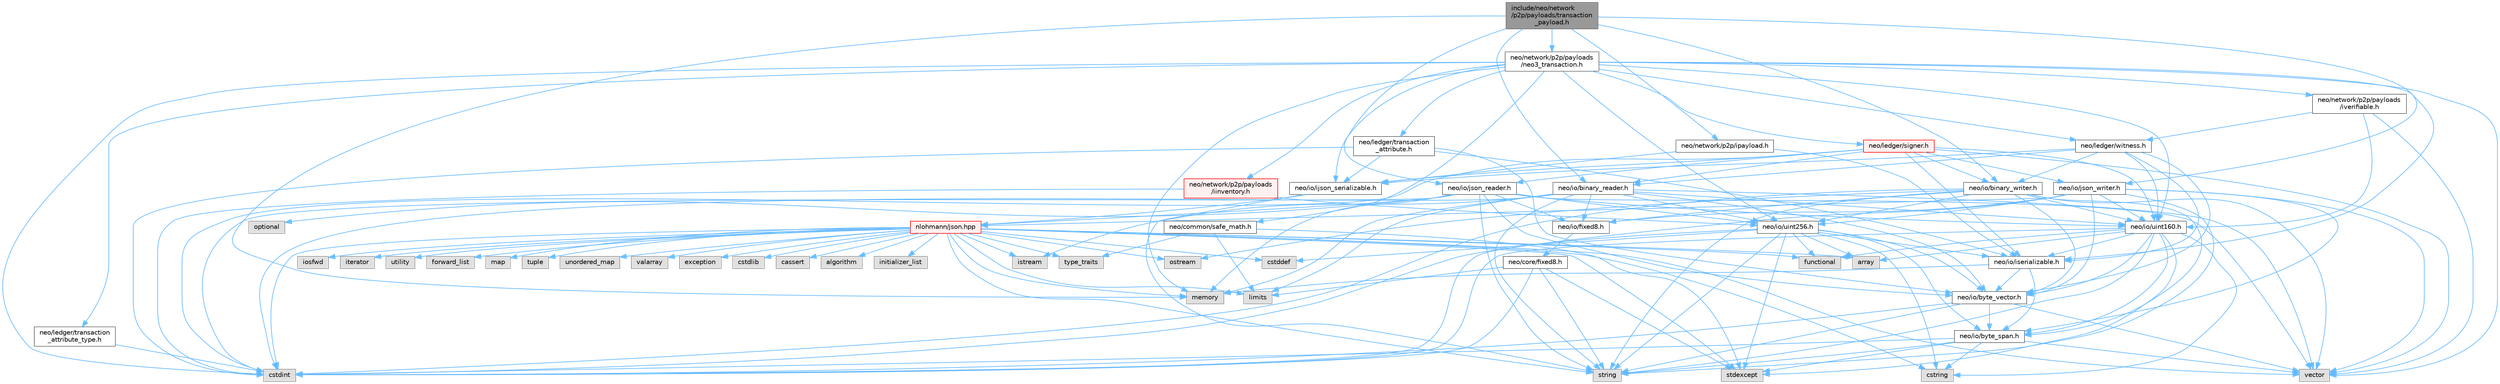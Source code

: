 digraph "include/neo/network/p2p/payloads/transaction_payload.h"
{
 // LATEX_PDF_SIZE
  bgcolor="transparent";
  edge [fontname=Helvetica,fontsize=10,labelfontname=Helvetica,labelfontsize=10];
  node [fontname=Helvetica,fontsize=10,shape=box,height=0.2,width=0.4];
  Node1 [id="Node000001",label="include/neo/network\l/p2p/payloads/transaction\l_payload.h",height=0.2,width=0.4,color="gray40", fillcolor="grey60", style="filled", fontcolor="black",tooltip=" "];
  Node1 -> Node2 [id="edge154_Node000001_Node000002",color="steelblue1",style="solid",tooltip=" "];
  Node2 [id="Node000002",label="neo/io/binary_reader.h",height=0.2,width=0.4,color="grey40", fillcolor="white", style="filled",URL="$binary__reader_8h.html",tooltip=" "];
  Node2 -> Node3 [id="edge155_Node000002_Node000003",color="steelblue1",style="solid",tooltip=" "];
  Node3 [id="Node000003",label="neo/io/byte_vector.h",height=0.2,width=0.4,color="grey40", fillcolor="white", style="filled",URL="$io_2byte__vector_8h.html",tooltip=" "];
  Node3 -> Node4 [id="edge156_Node000003_Node000004",color="steelblue1",style="solid",tooltip=" "];
  Node4 [id="Node000004",label="neo/io/byte_span.h",height=0.2,width=0.4,color="grey40", fillcolor="white", style="filled",URL="$io_2byte__span_8h.html",tooltip=" "];
  Node4 -> Node5 [id="edge157_Node000004_Node000005",color="steelblue1",style="solid",tooltip=" "];
  Node5 [id="Node000005",label="cstdint",height=0.2,width=0.4,color="grey60", fillcolor="#E0E0E0", style="filled",tooltip=" "];
  Node4 -> Node6 [id="edge158_Node000004_Node000006",color="steelblue1",style="solid",tooltip=" "];
  Node6 [id="Node000006",label="cstring",height=0.2,width=0.4,color="grey60", fillcolor="#E0E0E0", style="filled",tooltip=" "];
  Node4 -> Node7 [id="edge159_Node000004_Node000007",color="steelblue1",style="solid",tooltip=" "];
  Node7 [id="Node000007",label="stdexcept",height=0.2,width=0.4,color="grey60", fillcolor="#E0E0E0", style="filled",tooltip=" "];
  Node4 -> Node8 [id="edge160_Node000004_Node000008",color="steelblue1",style="solid",tooltip=" "];
  Node8 [id="Node000008",label="string",height=0.2,width=0.4,color="grey60", fillcolor="#E0E0E0", style="filled",tooltip=" "];
  Node4 -> Node9 [id="edge161_Node000004_Node000009",color="steelblue1",style="solid",tooltip=" "];
  Node9 [id="Node000009",label="vector",height=0.2,width=0.4,color="grey60", fillcolor="#E0E0E0", style="filled",tooltip=" "];
  Node3 -> Node5 [id="edge162_Node000003_Node000005",color="steelblue1",style="solid",tooltip=" "];
  Node3 -> Node8 [id="edge163_Node000003_Node000008",color="steelblue1",style="solid",tooltip=" "];
  Node3 -> Node9 [id="edge164_Node000003_Node000009",color="steelblue1",style="solid",tooltip=" "];
  Node2 -> Node10 [id="edge165_Node000002_Node000010",color="steelblue1",style="solid",tooltip=" "];
  Node10 [id="Node000010",label="neo/io/fixed8.h",height=0.2,width=0.4,color="grey40", fillcolor="white", style="filled",URL="$io_2fixed8_8h.html",tooltip=" "];
  Node10 -> Node11 [id="edge166_Node000010_Node000011",color="steelblue1",style="solid",tooltip=" "];
  Node11 [id="Node000011",label="neo/core/fixed8.h",height=0.2,width=0.4,color="grey40", fillcolor="white", style="filled",URL="$core_2fixed8_8h.html",tooltip=" "];
  Node11 -> Node5 [id="edge167_Node000011_Node000005",color="steelblue1",style="solid",tooltip=" "];
  Node11 -> Node12 [id="edge168_Node000011_Node000012",color="steelblue1",style="solid",tooltip=" "];
  Node12 [id="Node000012",label="limits",height=0.2,width=0.4,color="grey60", fillcolor="#E0E0E0", style="filled",tooltip=" "];
  Node11 -> Node7 [id="edge169_Node000011_Node000007",color="steelblue1",style="solid",tooltip=" "];
  Node11 -> Node8 [id="edge170_Node000011_Node000008",color="steelblue1",style="solid",tooltip=" "];
  Node2 -> Node13 [id="edge171_Node000002_Node000013",color="steelblue1",style="solid",tooltip=" "];
  Node13 [id="Node000013",label="neo/io/uint160.h",height=0.2,width=0.4,color="grey40", fillcolor="white", style="filled",URL="$uint160_8h.html",tooltip=" "];
  Node13 -> Node4 [id="edge172_Node000013_Node000004",color="steelblue1",style="solid",tooltip=" "];
  Node13 -> Node3 [id="edge173_Node000013_Node000003",color="steelblue1",style="solid",tooltip=" "];
  Node13 -> Node14 [id="edge174_Node000013_Node000014",color="steelblue1",style="solid",tooltip=" "];
  Node14 [id="Node000014",label="neo/io/iserializable.h",height=0.2,width=0.4,color="grey40", fillcolor="white", style="filled",URL="$iserializable_8h.html",tooltip=" "];
  Node14 -> Node4 [id="edge175_Node000014_Node000004",color="steelblue1",style="solid",tooltip=" "];
  Node14 -> Node3 [id="edge176_Node000014_Node000003",color="steelblue1",style="solid",tooltip=" "];
  Node14 -> Node15 [id="edge177_Node000014_Node000015",color="steelblue1",style="solid",tooltip=" "];
  Node15 [id="Node000015",label="memory",height=0.2,width=0.4,color="grey60", fillcolor="#E0E0E0", style="filled",tooltip=" "];
  Node13 -> Node16 [id="edge178_Node000013_Node000016",color="steelblue1",style="solid",tooltip=" "];
  Node16 [id="Node000016",label="array",height=0.2,width=0.4,color="grey60", fillcolor="#E0E0E0", style="filled",tooltip=" "];
  Node13 -> Node5 [id="edge179_Node000013_Node000005",color="steelblue1",style="solid",tooltip=" "];
  Node13 -> Node6 [id="edge180_Node000013_Node000006",color="steelblue1",style="solid",tooltip=" "];
  Node13 -> Node17 [id="edge181_Node000013_Node000017",color="steelblue1",style="solid",tooltip=" "];
  Node17 [id="Node000017",label="functional",height=0.2,width=0.4,color="grey60", fillcolor="#E0E0E0", style="filled",tooltip=" "];
  Node13 -> Node7 [id="edge182_Node000013_Node000007",color="steelblue1",style="solid",tooltip=" "];
  Node13 -> Node8 [id="edge183_Node000013_Node000008",color="steelblue1",style="solid",tooltip=" "];
  Node2 -> Node18 [id="edge184_Node000002_Node000018",color="steelblue1",style="solid",tooltip=" "];
  Node18 [id="Node000018",label="neo/io/uint256.h",height=0.2,width=0.4,color="grey40", fillcolor="white", style="filled",URL="$uint256_8h.html",tooltip=" "];
  Node18 -> Node4 [id="edge185_Node000018_Node000004",color="steelblue1",style="solid",tooltip=" "];
  Node18 -> Node3 [id="edge186_Node000018_Node000003",color="steelblue1",style="solid",tooltip=" "];
  Node18 -> Node14 [id="edge187_Node000018_Node000014",color="steelblue1",style="solid",tooltip=" "];
  Node18 -> Node16 [id="edge188_Node000018_Node000016",color="steelblue1",style="solid",tooltip=" "];
  Node18 -> Node19 [id="edge189_Node000018_Node000019",color="steelblue1",style="solid",tooltip=" "];
  Node19 [id="Node000019",label="cstddef",height=0.2,width=0.4,color="grey60", fillcolor="#E0E0E0", style="filled",tooltip=" "];
  Node18 -> Node5 [id="edge190_Node000018_Node000005",color="steelblue1",style="solid",tooltip=" "];
  Node18 -> Node6 [id="edge191_Node000018_Node000006",color="steelblue1",style="solid",tooltip=" "];
  Node18 -> Node17 [id="edge192_Node000018_Node000017",color="steelblue1",style="solid",tooltip=" "];
  Node18 -> Node7 [id="edge193_Node000018_Node000007",color="steelblue1",style="solid",tooltip=" "];
  Node18 -> Node8 [id="edge194_Node000018_Node000008",color="steelblue1",style="solid",tooltip=" "];
  Node2 -> Node5 [id="edge195_Node000002_Node000005",color="steelblue1",style="solid",tooltip=" "];
  Node2 -> Node20 [id="edge196_Node000002_Node000020",color="steelblue1",style="solid",tooltip=" "];
  Node20 [id="Node000020",label="istream",height=0.2,width=0.4,color="grey60", fillcolor="#E0E0E0", style="filled",tooltip=" "];
  Node2 -> Node12 [id="edge197_Node000002_Node000012",color="steelblue1",style="solid",tooltip=" "];
  Node2 -> Node15 [id="edge198_Node000002_Node000015",color="steelblue1",style="solid",tooltip=" "];
  Node2 -> Node8 [id="edge199_Node000002_Node000008",color="steelblue1",style="solid",tooltip=" "];
  Node2 -> Node9 [id="edge200_Node000002_Node000009",color="steelblue1",style="solid",tooltip=" "];
  Node1 -> Node21 [id="edge201_Node000001_Node000021",color="steelblue1",style="solid",tooltip=" "];
  Node21 [id="Node000021",label="neo/io/binary_writer.h",height=0.2,width=0.4,color="grey40", fillcolor="white", style="filled",URL="$binary__writer_8h.html",tooltip=" "];
  Node21 -> Node4 [id="edge202_Node000021_Node000004",color="steelblue1",style="solid",tooltip=" "];
  Node21 -> Node3 [id="edge203_Node000021_Node000003",color="steelblue1",style="solid",tooltip=" "];
  Node21 -> Node10 [id="edge204_Node000021_Node000010",color="steelblue1",style="solid",tooltip=" "];
  Node21 -> Node13 [id="edge205_Node000021_Node000013",color="steelblue1",style="solid",tooltip=" "];
  Node21 -> Node18 [id="edge206_Node000021_Node000018",color="steelblue1",style="solid",tooltip=" "];
  Node21 -> Node5 [id="edge207_Node000021_Node000005",color="steelblue1",style="solid",tooltip=" "];
  Node21 -> Node22 [id="edge208_Node000021_Node000022",color="steelblue1",style="solid",tooltip=" "];
  Node22 [id="Node000022",label="ostream",height=0.2,width=0.4,color="grey60", fillcolor="#E0E0E0", style="filled",tooltip=" "];
  Node21 -> Node8 [id="edge209_Node000021_Node000008",color="steelblue1",style="solid",tooltip=" "];
  Node21 -> Node9 [id="edge210_Node000021_Node000009",color="steelblue1",style="solid",tooltip=" "];
  Node1 -> Node23 [id="edge211_Node000001_Node000023",color="steelblue1",style="solid",tooltip=" "];
  Node23 [id="Node000023",label="neo/io/json_reader.h",height=0.2,width=0.4,color="grey40", fillcolor="white", style="filled",URL="$json__reader_8h.html",tooltip=" "];
  Node23 -> Node3 [id="edge212_Node000023_Node000003",color="steelblue1",style="solid",tooltip=" "];
  Node23 -> Node10 [id="edge213_Node000023_Node000010",color="steelblue1",style="solid",tooltip=" "];
  Node23 -> Node13 [id="edge214_Node000023_Node000013",color="steelblue1",style="solid",tooltip=" "];
  Node23 -> Node18 [id="edge215_Node000023_Node000018",color="steelblue1",style="solid",tooltip=" "];
  Node23 -> Node5 [id="edge216_Node000023_Node000005",color="steelblue1",style="solid",tooltip=" "];
  Node23 -> Node15 [id="edge217_Node000023_Node000015",color="steelblue1",style="solid",tooltip=" "];
  Node23 -> Node24 [id="edge218_Node000023_Node000024",color="steelblue1",style="solid",tooltip=" "];
  Node24 [id="Node000024",label="nlohmann/json.hpp",height=0.2,width=0.4,color="red", fillcolor="#FFF0F0", style="filled",URL="$json_8hpp.html",tooltip=" "];
  Node24 -> Node25 [id="edge219_Node000024_Node000025",color="steelblue1",style="solid",tooltip=" "];
  Node25 [id="Node000025",label="algorithm",height=0.2,width=0.4,color="grey60", fillcolor="#E0E0E0", style="filled",tooltip=" "];
  Node24 -> Node19 [id="edge220_Node000024_Node000019",color="steelblue1",style="solid",tooltip=" "];
  Node24 -> Node17 [id="edge221_Node000024_Node000017",color="steelblue1",style="solid",tooltip=" "];
  Node24 -> Node26 [id="edge222_Node000024_Node000026",color="steelblue1",style="solid",tooltip=" "];
  Node26 [id="Node000026",label="initializer_list",height=0.2,width=0.4,color="grey60", fillcolor="#E0E0E0", style="filled",tooltip=" "];
  Node24 -> Node27 [id="edge223_Node000024_Node000027",color="steelblue1",style="solid",tooltip=" "];
  Node27 [id="Node000027",label="iosfwd",height=0.2,width=0.4,color="grey60", fillcolor="#E0E0E0", style="filled",tooltip=" "];
  Node24 -> Node28 [id="edge224_Node000024_Node000028",color="steelblue1",style="solid",tooltip=" "];
  Node28 [id="Node000028",label="iterator",height=0.2,width=0.4,color="grey60", fillcolor="#E0E0E0", style="filled",tooltip=" "];
  Node24 -> Node15 [id="edge225_Node000024_Node000015",color="steelblue1",style="solid",tooltip=" "];
  Node24 -> Node8 [id="edge226_Node000024_Node000008",color="steelblue1",style="solid",tooltip=" "];
  Node24 -> Node29 [id="edge227_Node000024_Node000029",color="steelblue1",style="solid",tooltip=" "];
  Node29 [id="Node000029",label="utility",height=0.2,width=0.4,color="grey60", fillcolor="#E0E0E0", style="filled",tooltip=" "];
  Node24 -> Node9 [id="edge228_Node000024_Node000009",color="steelblue1",style="solid",tooltip=" "];
  Node24 -> Node16 [id="edge229_Node000024_Node000016",color="steelblue1",style="solid",tooltip=" "];
  Node24 -> Node30 [id="edge230_Node000024_Node000030",color="steelblue1",style="solid",tooltip=" "];
  Node30 [id="Node000030",label="forward_list",height=0.2,width=0.4,color="grey60", fillcolor="#E0E0E0", style="filled",tooltip=" "];
  Node24 -> Node31 [id="edge231_Node000024_Node000031",color="steelblue1",style="solid",tooltip=" "];
  Node31 [id="Node000031",label="map",height=0.2,width=0.4,color="grey60", fillcolor="#E0E0E0", style="filled",tooltip=" "];
  Node24 -> Node32 [id="edge232_Node000024_Node000032",color="steelblue1",style="solid",tooltip=" "];
  Node32 [id="Node000032",label="tuple",height=0.2,width=0.4,color="grey60", fillcolor="#E0E0E0", style="filled",tooltip=" "];
  Node24 -> Node33 [id="edge233_Node000024_Node000033",color="steelblue1",style="solid",tooltip=" "];
  Node33 [id="Node000033",label="type_traits",height=0.2,width=0.4,color="grey60", fillcolor="#E0E0E0", style="filled",tooltip=" "];
  Node24 -> Node34 [id="edge234_Node000024_Node000034",color="steelblue1",style="solid",tooltip=" "];
  Node34 [id="Node000034",label="unordered_map",height=0.2,width=0.4,color="grey60", fillcolor="#E0E0E0", style="filled",tooltip=" "];
  Node24 -> Node35 [id="edge235_Node000024_Node000035",color="steelblue1",style="solid",tooltip=" "];
  Node35 [id="Node000035",label="valarray",height=0.2,width=0.4,color="grey60", fillcolor="#E0E0E0", style="filled",tooltip=" "];
  Node24 -> Node36 [id="edge236_Node000024_Node000036",color="steelblue1",style="solid",tooltip=" "];
  Node36 [id="Node000036",label="exception",height=0.2,width=0.4,color="grey60", fillcolor="#E0E0E0", style="filled",tooltip=" "];
  Node24 -> Node7 [id="edge237_Node000024_Node000007",color="steelblue1",style="solid",tooltip=" "];
  Node24 -> Node5 [id="edge238_Node000024_Node000005",color="steelblue1",style="solid",tooltip=" "];
  Node24 -> Node37 [id="edge239_Node000024_Node000037",color="steelblue1",style="solid",tooltip=" "];
  Node37 [id="Node000037",label="cstdlib",height=0.2,width=0.4,color="grey60", fillcolor="#E0E0E0", style="filled",tooltip=" "];
  Node24 -> Node38 [id="edge240_Node000024_Node000038",color="steelblue1",style="solid",tooltip=" "];
  Node38 [id="Node000038",label="cassert",height=0.2,width=0.4,color="grey60", fillcolor="#E0E0E0", style="filled",tooltip=" "];
  Node24 -> Node12 [id="edge241_Node000024_Node000012",color="steelblue1",style="solid",tooltip=" "];
  Node24 -> Node6 [id="edge242_Node000024_Node000006",color="steelblue1",style="solid",tooltip=" "];
  Node24 -> Node20 [id="edge243_Node000024_Node000020",color="steelblue1",style="solid",tooltip=" "];
  Node24 -> Node22 [id="edge244_Node000024_Node000022",color="steelblue1",style="solid",tooltip=" "];
  Node23 -> Node47 [id="edge245_Node000023_Node000047",color="steelblue1",style="solid",tooltip=" "];
  Node47 [id="Node000047",label="optional",height=0.2,width=0.4,color="grey60", fillcolor="#E0E0E0", style="filled",tooltip=" "];
  Node23 -> Node8 [id="edge246_Node000023_Node000008",color="steelblue1",style="solid",tooltip=" "];
  Node23 -> Node9 [id="edge247_Node000023_Node000009",color="steelblue1",style="solid",tooltip=" "];
  Node1 -> Node48 [id="edge248_Node000001_Node000048",color="steelblue1",style="solid",tooltip=" "];
  Node48 [id="Node000048",label="neo/io/json_writer.h",height=0.2,width=0.4,color="grey40", fillcolor="white", style="filled",URL="$json__writer_8h.html",tooltip=" "];
  Node48 -> Node4 [id="edge249_Node000048_Node000004",color="steelblue1",style="solid",tooltip=" "];
  Node48 -> Node3 [id="edge250_Node000048_Node000003",color="steelblue1",style="solid",tooltip=" "];
  Node48 -> Node10 [id="edge251_Node000048_Node000010",color="steelblue1",style="solid",tooltip=" "];
  Node48 -> Node13 [id="edge252_Node000048_Node000013",color="steelblue1",style="solid",tooltip=" "];
  Node48 -> Node18 [id="edge253_Node000048_Node000018",color="steelblue1",style="solid",tooltip=" "];
  Node48 -> Node5 [id="edge254_Node000048_Node000005",color="steelblue1",style="solid",tooltip=" "];
  Node48 -> Node24 [id="edge255_Node000048_Node000024",color="steelblue1",style="solid",tooltip=" "];
  Node48 -> Node8 [id="edge256_Node000048_Node000008",color="steelblue1",style="solid",tooltip=" "];
  Node48 -> Node9 [id="edge257_Node000048_Node000009",color="steelblue1",style="solid",tooltip=" "];
  Node1 -> Node49 [id="edge258_Node000001_Node000049",color="steelblue1",style="solid",tooltip=" "];
  Node49 [id="Node000049",label="neo/network/p2p/ipayload.h",height=0.2,width=0.4,color="grey40", fillcolor="white", style="filled",URL="$p2p_2ipayload_8h.html",tooltip=" "];
  Node49 -> Node50 [id="edge259_Node000049_Node000050",color="steelblue1",style="solid",tooltip=" "];
  Node50 [id="Node000050",label="neo/io/ijson_serializable.h",height=0.2,width=0.4,color="grey40", fillcolor="white", style="filled",URL="$ijson__serializable_8h.html",tooltip=" "];
  Node50 -> Node24 [id="edge260_Node000050_Node000024",color="steelblue1",style="solid",tooltip=" "];
  Node50 -> Node8 [id="edge261_Node000050_Node000008",color="steelblue1",style="solid",tooltip=" "];
  Node49 -> Node14 [id="edge262_Node000049_Node000014",color="steelblue1",style="solid",tooltip=" "];
  Node1 -> Node51 [id="edge263_Node000001_Node000051",color="steelblue1",style="solid",tooltip=" "];
  Node51 [id="Node000051",label="neo/network/p2p/payloads\l/neo3_transaction.h",height=0.2,width=0.4,color="grey40", fillcolor="white", style="filled",URL="$neo3__transaction_8h.html",tooltip=" "];
  Node51 -> Node52 [id="edge264_Node000051_Node000052",color="steelblue1",style="solid",tooltip=" "];
  Node52 [id="Node000052",label="neo/common/safe_math.h",height=0.2,width=0.4,color="grey40", fillcolor="white", style="filled",URL="$safe__math_8h.html",tooltip=" "];
  Node52 -> Node12 [id="edge265_Node000052_Node000012",color="steelblue1",style="solid",tooltip=" "];
  Node52 -> Node7 [id="edge266_Node000052_Node000007",color="steelblue1",style="solid",tooltip=" "];
  Node52 -> Node33 [id="edge267_Node000052_Node000033",color="steelblue1",style="solid",tooltip=" "];
  Node51 -> Node50 [id="edge268_Node000051_Node000050",color="steelblue1",style="solid",tooltip=" "];
  Node51 -> Node14 [id="edge269_Node000051_Node000014",color="steelblue1",style="solid",tooltip=" "];
  Node51 -> Node13 [id="edge270_Node000051_Node000013",color="steelblue1",style="solid",tooltip=" "];
  Node51 -> Node18 [id="edge271_Node000051_Node000018",color="steelblue1",style="solid",tooltip=" "];
  Node51 -> Node53 [id="edge272_Node000051_Node000053",color="steelblue1",style="solid",tooltip=" "];
  Node53 [id="Node000053",label="neo/ledger/signer.h",height=0.2,width=0.4,color="red", fillcolor="#FFF0F0", style="filled",URL="$signer_8h.html",tooltip=" "];
  Node53 -> Node2 [id="edge273_Node000053_Node000002",color="steelblue1",style="solid",tooltip=" "];
  Node53 -> Node21 [id="edge274_Node000053_Node000021",color="steelblue1",style="solid",tooltip=" "];
  Node53 -> Node50 [id="edge275_Node000053_Node000050",color="steelblue1",style="solid",tooltip=" "];
  Node53 -> Node14 [id="edge276_Node000053_Node000014",color="steelblue1",style="solid",tooltip=" "];
  Node53 -> Node23 [id="edge277_Node000053_Node000023",color="steelblue1",style="solid",tooltip=" "];
  Node53 -> Node48 [id="edge278_Node000053_Node000048",color="steelblue1",style="solid",tooltip=" "];
  Node53 -> Node13 [id="edge279_Node000053_Node000013",color="steelblue1",style="solid",tooltip=" "];
  Node53 -> Node5 [id="edge280_Node000053_Node000005",color="steelblue1",style="solid",tooltip=" "];
  Node53 -> Node9 [id="edge281_Node000053_Node000009",color="steelblue1",style="solid",tooltip=" "];
  Node51 -> Node56 [id="edge282_Node000051_Node000056",color="steelblue1",style="solid",tooltip=" "];
  Node56 [id="Node000056",label="neo/ledger/transaction\l_attribute.h",height=0.2,width=0.4,color="grey40", fillcolor="white", style="filled",URL="$transaction__attribute_8h.html",tooltip=" "];
  Node56 -> Node3 [id="edge283_Node000056_Node000003",color="steelblue1",style="solid",tooltip=" "];
  Node56 -> Node50 [id="edge284_Node000056_Node000050",color="steelblue1",style="solid",tooltip=" "];
  Node56 -> Node14 [id="edge285_Node000056_Node000014",color="steelblue1",style="solid",tooltip=" "];
  Node56 -> Node5 [id="edge286_Node000056_Node000005",color="steelblue1",style="solid",tooltip=" "];
  Node51 -> Node57 [id="edge287_Node000051_Node000057",color="steelblue1",style="solid",tooltip=" "];
  Node57 [id="Node000057",label="neo/ledger/transaction\l_attribute_type.h",height=0.2,width=0.4,color="grey40", fillcolor="white", style="filled",URL="$transaction__attribute__type_8h.html",tooltip=" "];
  Node57 -> Node5 [id="edge288_Node000057_Node000005",color="steelblue1",style="solid",tooltip=" "];
  Node51 -> Node58 [id="edge289_Node000051_Node000058",color="steelblue1",style="solid",tooltip=" "];
  Node58 [id="Node000058",label="neo/ledger/witness.h",height=0.2,width=0.4,color="grey40", fillcolor="white", style="filled",URL="$ledger_2witness_8h.html",tooltip=" "];
  Node58 -> Node2 [id="edge290_Node000058_Node000002",color="steelblue1",style="solid",tooltip=" "];
  Node58 -> Node21 [id="edge291_Node000058_Node000021",color="steelblue1",style="solid",tooltip=" "];
  Node58 -> Node3 [id="edge292_Node000058_Node000003",color="steelblue1",style="solid",tooltip=" "];
  Node58 -> Node50 [id="edge293_Node000058_Node000050",color="steelblue1",style="solid",tooltip=" "];
  Node58 -> Node14 [id="edge294_Node000058_Node000014",color="steelblue1",style="solid",tooltip=" "];
  Node58 -> Node13 [id="edge295_Node000058_Node000013",color="steelblue1",style="solid",tooltip=" "];
  Node51 -> Node59 [id="edge296_Node000051_Node000059",color="steelblue1",style="solid",tooltip=" "];
  Node59 [id="Node000059",label="neo/network/p2p/payloads\l/iinventory.h",height=0.2,width=0.4,color="red", fillcolor="#FFF0F0", style="filled",URL="$payloads_2iinventory_8h.html",tooltip=" "];
  Node59 -> Node18 [id="edge297_Node000059_Node000018",color="steelblue1",style="solid",tooltip=" "];
  Node59 -> Node5 [id="edge298_Node000059_Node000005",color="steelblue1",style="solid",tooltip=" "];
  Node51 -> Node61 [id="edge299_Node000051_Node000061",color="steelblue1",style="solid",tooltip=" "];
  Node61 [id="Node000061",label="neo/network/p2p/payloads\l/iverifiable.h",height=0.2,width=0.4,color="grey40", fillcolor="white", style="filled",URL="$iverifiable_8h.html",tooltip=" "];
  Node61 -> Node13 [id="edge300_Node000061_Node000013",color="steelblue1",style="solid",tooltip=" "];
  Node61 -> Node58 [id="edge301_Node000061_Node000058",color="steelblue1",style="solid",tooltip=" "];
  Node61 -> Node9 [id="edge302_Node000061_Node000009",color="steelblue1",style="solid",tooltip=" "];
  Node51 -> Node5 [id="edge303_Node000051_Node000005",color="steelblue1",style="solid",tooltip=" "];
  Node51 -> Node15 [id="edge304_Node000051_Node000015",color="steelblue1",style="solid",tooltip=" "];
  Node51 -> Node9 [id="edge305_Node000051_Node000009",color="steelblue1",style="solid",tooltip=" "];
  Node1 -> Node15 [id="edge306_Node000001_Node000015",color="steelblue1",style="solid",tooltip=" "];
}

